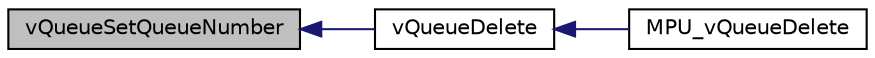 digraph "vQueueSetQueueNumber"
{
  edge [fontname="Helvetica",fontsize="10",labelfontname="Helvetica",labelfontsize="10"];
  node [fontname="Helvetica",fontsize="10",shape=record];
  rankdir="LR";
  Node27 [label="vQueueSetQueueNumber",height=0.2,width=0.4,color="black", fillcolor="grey75", style="filled", fontcolor="black"];
  Node27 -> Node28 [dir="back",color="midnightblue",fontsize="10",style="solid",fontname="Helvetica"];
  Node28 [label="vQueueDelete",height=0.2,width=0.4,color="black", fillcolor="white", style="filled",URL="$queue_8c.html#a35c0b4f9a0e940cb3a86ca4c5e84c41c"];
  Node28 -> Node29 [dir="back",color="midnightblue",fontsize="10",style="solid",fontname="Helvetica"];
  Node29 [label="MPU_vQueueDelete",height=0.2,width=0.4,color="black", fillcolor="white", style="filled",URL="$mpu__wrappers_8c.html#ac378aaf28d5631ab7dcb8c75840f9544"];
}
